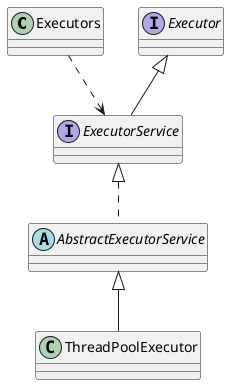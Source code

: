 @startuml

class Executors {
}

interface ExecutorService extends Executor {
}

abstract class AbstractExecutorService implements ExecutorService {
}

class ThreadPoolExecutor extends AbstractExecutorService {
}

Executors ..> ExecutorService

@enduml